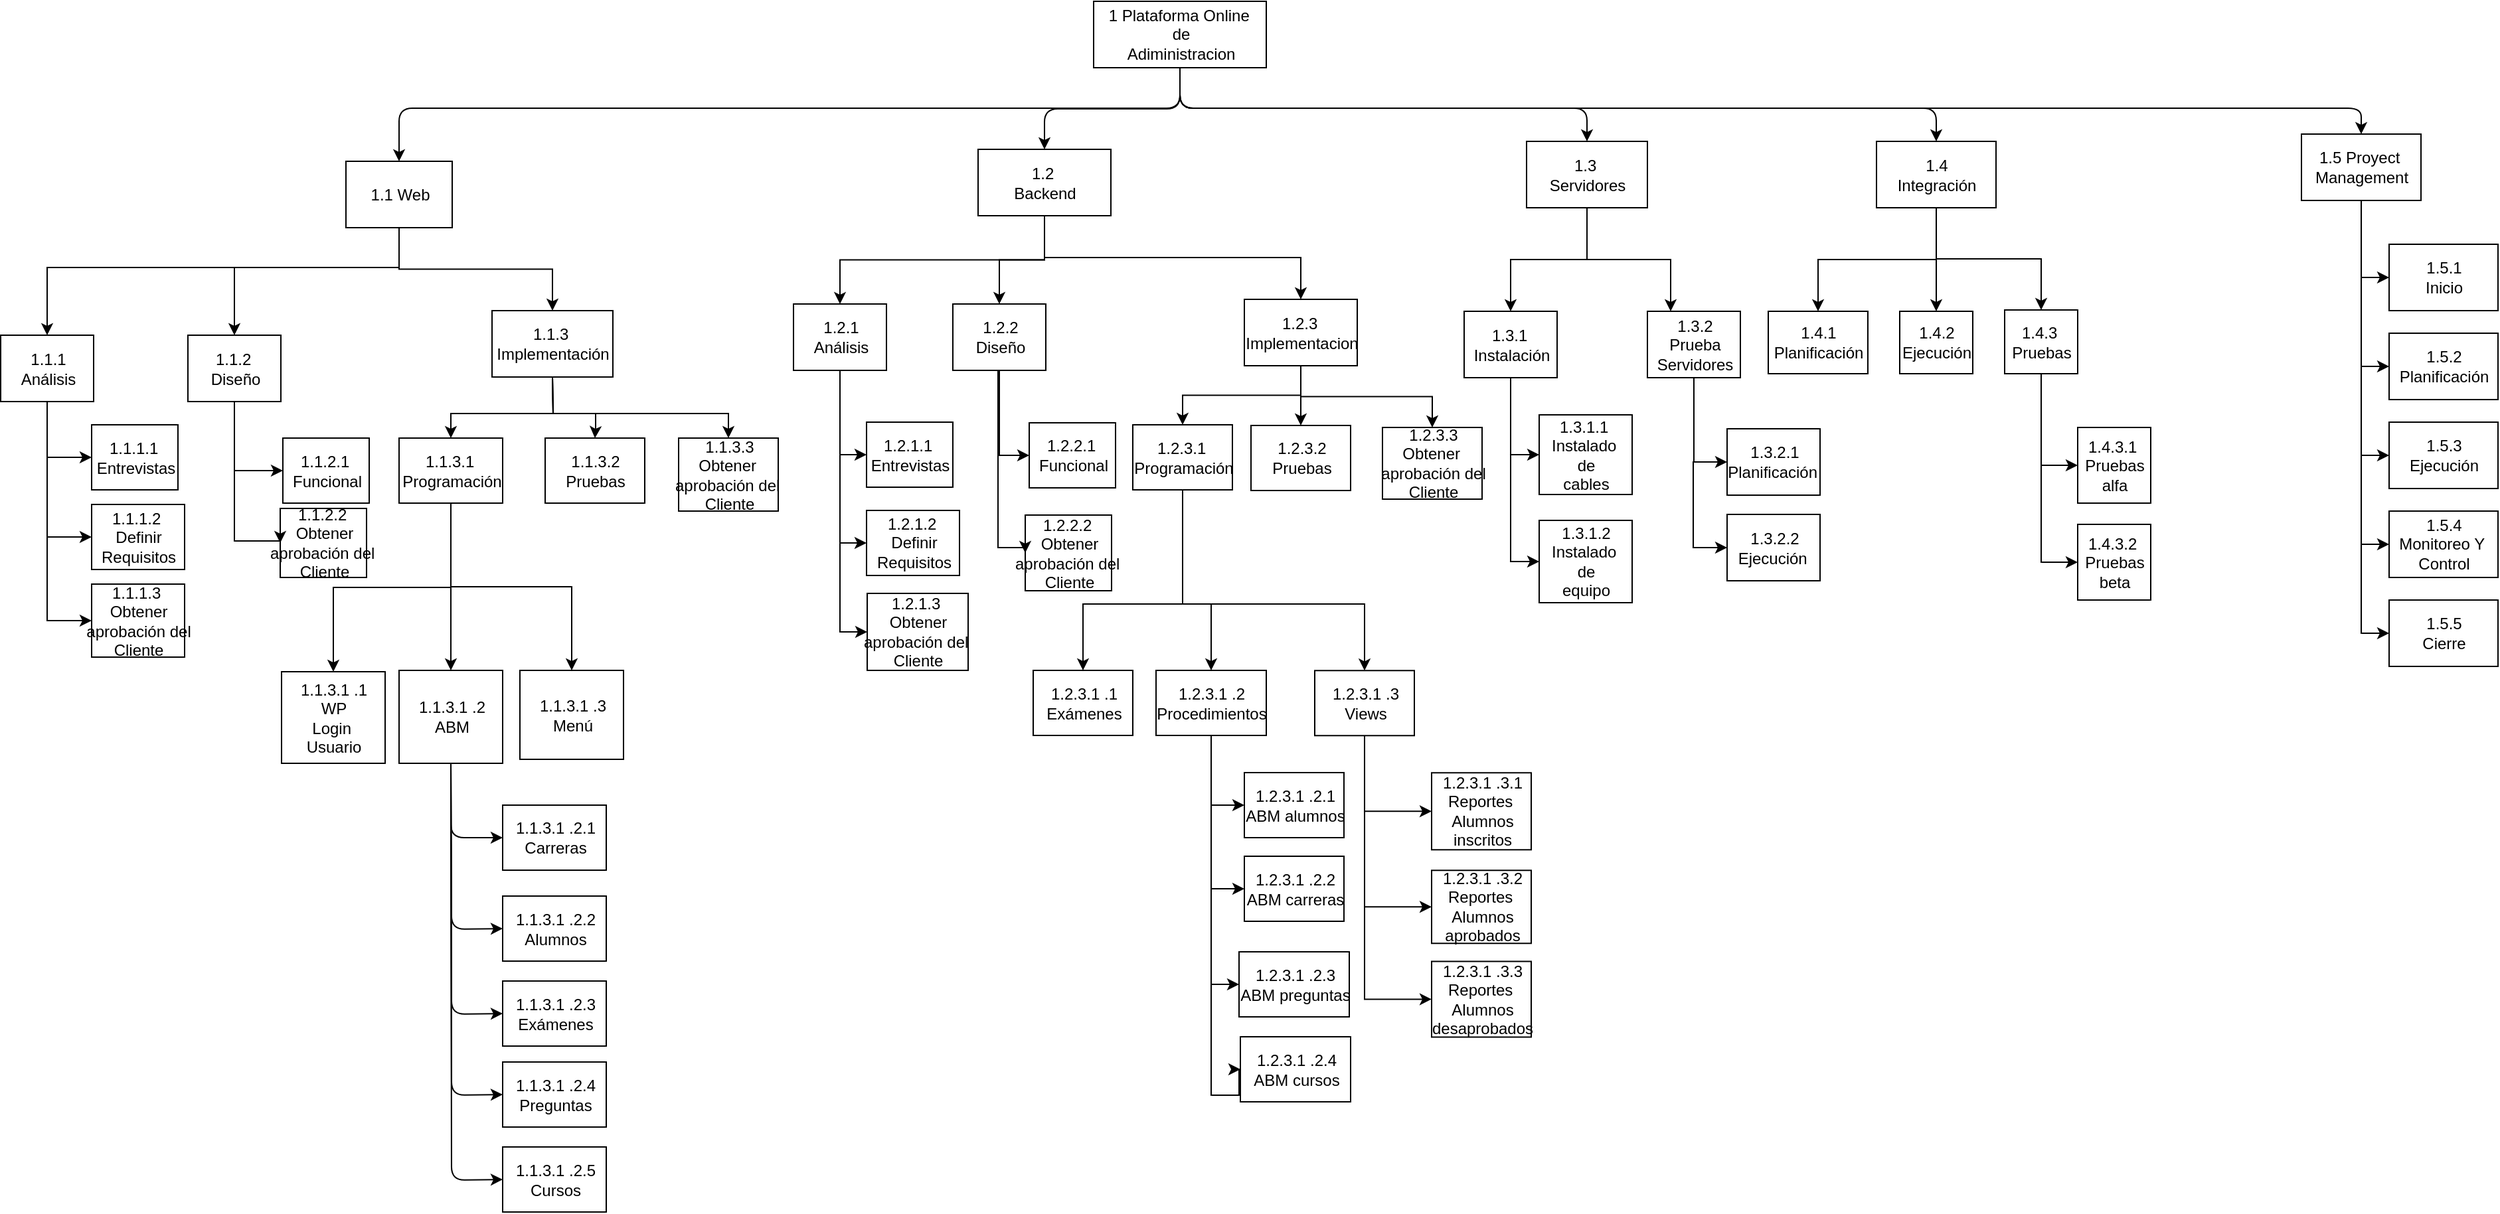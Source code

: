 <mxfile pages="1" version="11.2.8" type="google"><diagram id="6YgXF19_F75mJy_RvaQI" name="Page-1"><mxGraphModel dx="2023" dy="437" grid="1" gridSize="10" guides="1" tooltips="1" connect="1" arrows="1" fold="1" page="1" pageScale="1" pageWidth="1169" pageHeight="827" math="0" shadow="0"><root><mxCell id="0"/><mxCell id="1" parent="0"/><mxCell id="SP8MVuCqmmu2a4LSGuWP-3" value="1 Plataforma Online&amp;nbsp;&lt;br&gt;de&lt;br&gt;Adiministracion" style="html=1;" parent="1" vertex="1"><mxGeometry x="-335.5" y="86" width="130" height="50" as="geometry"/></mxCell><mxCell id="SP8MVuCqmmu2a4LSGuWP-9" value="1.5 Proyect&amp;nbsp;&lt;br&gt;Management" style="html=1;" parent="1" vertex="1"><mxGeometry x="574" y="186" width="90" height="50" as="geometry"/></mxCell><mxCell id="sXu4ZgZ6KUWjMXZkQIgr-3" value="" style="edgeStyle=elbowEdgeStyle;elbow=vertical;endArrow=classic;html=1;exitX=0.5;exitY=1;exitDx=0;exitDy=0;entryX=0.5;entryY=0;entryDx=0;entryDy=0;" parent="1" source="SP8MVuCqmmu2a4LSGuWP-3" target="SP8MVuCqmmu2a4LSGuWP-9" edge="1"><mxGeometry width="50" height="50" relative="1" as="geometry"><mxPoint x="-180.667" y="134.833" as="sourcePoint"/><mxPoint x="-410" y="182" as="targetPoint"/><Array as="points"><mxPoint x="-148.5" y="166.5"/></Array></mxGeometry></mxCell><mxCell id="flXCvfXNRFZEd6QSb95N-38" value="" style="edgeStyle=orthogonalEdgeStyle;rounded=0;orthogonalLoop=1;jettySize=auto;html=1;" parent="1" source="sXu4ZgZ6KUWjMXZkQIgr-5" target="sXu4ZgZ6KUWjMXZkQIgr-18" edge="1"><mxGeometry relative="1" as="geometry"><mxPoint x="-89" y="346" as="targetPoint"/></mxGeometry></mxCell><mxCell id="flXCvfXNRFZEd6QSb95N-40" value="" style="edgeStyle=orthogonalEdgeStyle;rounded=0;orthogonalLoop=1;jettySize=auto;html=1;entryX=0.25;entryY=0;entryDx=0;entryDy=0;exitX=0.5;exitY=1;exitDx=0;exitDy=0;" parent="1" source="sXu4ZgZ6KUWjMXZkQIgr-5" target="SP8MVuCqmmu2a4LSGuWP-23" edge="1"><mxGeometry relative="1" as="geometry"><mxPoint x="-89" y="323" as="targetPoint"/><Array as="points"><mxPoint x="36" y="280.5"/><mxPoint x="99" y="280.5"/></Array></mxGeometry></mxCell><mxCell id="sXu4ZgZ6KUWjMXZkQIgr-5" value="&lt;div&gt;1.3&amp;nbsp;&lt;/div&gt;&lt;div&gt;Servidores&lt;/div&gt;" style="html=1;" parent="1" vertex="1"><mxGeometry x="-9.5" y="191.5" width="91" height="50" as="geometry"/></mxCell><mxCell id="sXu4ZgZ6KUWjMXZkQIgr-7" value="&lt;div&gt;1.1 Web&lt;/div&gt;" style="html=1;" parent="1" vertex="1"><mxGeometry x="-898.5" y="206.5" width="80" height="50" as="geometry"/></mxCell><mxCell id="sXu4ZgZ6KUWjMXZkQIgr-8" value="" style="edgeStyle=elbowEdgeStyle;elbow=vertical;endArrow=classic;html=1;exitX=0.5;exitY=1;exitDx=0;exitDy=0;" parent="1" source="SP8MVuCqmmu2a4LSGuWP-3" target="sXu4ZgZ6KUWjMXZkQIgr-5" edge="1"><mxGeometry width="50" height="50" relative="1" as="geometry"><mxPoint x="-180.667" y="134.833" as="sourcePoint"/><mxPoint x="15" y="212" as="targetPoint"/><Array as="points"><mxPoint x="-158.5" y="166.5"/></Array></mxGeometry></mxCell><mxCell id="sXu4ZgZ6KUWjMXZkQIgr-9" value="" style="edgeStyle=elbowEdgeStyle;elbow=vertical;endArrow=classic;html=1;exitX=0.5;exitY=1;exitDx=0;exitDy=0;entryX=0.5;entryY=0;entryDx=0;entryDy=0;" parent="1" source="SP8MVuCqmmu2a4LSGuWP-3" target="SwVw9V3WDxpvzh5W7R4b-5" edge="1"><mxGeometry width="50" height="50" relative="1" as="geometry"><mxPoint x="-425.5" y="145.5" as="sourcePoint"/><mxPoint x="-625.5" y="205.5" as="targetPoint"/></mxGeometry></mxCell><mxCell id="sXu4ZgZ6KUWjMXZkQIgr-10" value="" style="edgeStyle=elbowEdgeStyle;elbow=vertical;endArrow=classic;html=1;exitX=0.5;exitY=1;exitDx=0;exitDy=0;" parent="1" source="SP8MVuCqmmu2a4LSGuWP-3" target="sXu4ZgZ6KUWjMXZkQIgr-7" edge="1"><mxGeometry width="50" height="50" relative="1" as="geometry"><mxPoint x="-493.5" y="156.5" as="sourcePoint"/><mxPoint x="-203.5" y="236.5" as="targetPoint"/><Array as="points"><mxPoint x="-648.5" y="166.5"/></Array></mxGeometry></mxCell><mxCell id="sXu4ZgZ6KUWjMXZkQIgr-15" value="1.4 &lt;br&gt;Integración" style="html=1;" parent="1" vertex="1"><mxGeometry x="254" y="191.5" width="90" height="50" as="geometry"/></mxCell><mxCell id="sXu4ZgZ6KUWjMXZkQIgr-16" value="" style="edgeStyle=elbowEdgeStyle;elbow=vertical;endArrow=classic;html=1;exitX=0.5;exitY=1;exitDx=0;exitDy=0;entryX=0.5;entryY=0;entryDx=0;entryDy=0;" parent="1" source="SP8MVuCqmmu2a4LSGuWP-3" target="sXu4ZgZ6KUWjMXZkQIgr-15" edge="1"><mxGeometry width="50" height="50" relative="1" as="geometry"><mxPoint x="-180.667" y="134.833" as="sourcePoint"/><mxPoint x="-275" y="212" as="targetPoint"/><Array as="points"><mxPoint x="-38.5" y="166.5"/></Array></mxGeometry></mxCell><mxCell id="cCpjjzx6kLaJrXpp8vq1-1" value="1.4.1 &lt;br&gt;Planificación" style="rounded=0;whiteSpace=wrap;html=1;" parent="1" vertex="1"><mxGeometry x="172.5" y="319.5" width="75" height="47" as="geometry"/></mxCell><mxCell id="cCpjjzx6kLaJrXpp8vq1-2" value="1.4.2 &lt;br&gt;Ejecución" style="rounded=0;whiteSpace=wrap;html=1;" parent="1" vertex="1"><mxGeometry x="271.5" y="319.5" width="55" height="47" as="geometry"/></mxCell><mxCell id="flXCvfXNRFZEd6QSb95N-31" style="edgeStyle=orthogonalEdgeStyle;rounded=0;orthogonalLoop=1;jettySize=auto;html=1;exitX=0.5;exitY=1;exitDx=0;exitDy=0;entryX=0.5;entryY=0;entryDx=0;entryDy=0;" parent="1" source="sXu4ZgZ6KUWjMXZkQIgr-7" target="sXu4ZgZ6KUWjMXZkQIgr-22" edge="1"><mxGeometry relative="1" as="geometry"><mxPoint x="-913.5" y="355" as="targetPoint"/></mxGeometry></mxCell><mxCell id="SP8MVuCqmmu2a4LSGuWP-18" value="1.1.2&amp;nbsp;&lt;br&gt;Diseño" style="html=1;" parent="1" vertex="1"><mxGeometry x="-1017.5" y="337.5" width="70" height="50" as="geometry"/></mxCell><mxCell id="sXu4ZgZ6KUWjMXZkQIgr-18" value="&lt;div&gt;1.3.1&amp;nbsp;&lt;/div&gt;&lt;div&gt;Instalación&lt;/div&gt;" style="html=1;" parent="1" vertex="1"><mxGeometry x="-56.5" y="319.5" width="70" height="50" as="geometry"/></mxCell><mxCell id="bZhRuzpUpyOquU7ghZ5f-20" value="&lt;div&gt;1.3.1.1&amp;nbsp;&lt;/div&gt;&lt;div&gt;Instalado&amp;nbsp;&lt;/div&gt;&lt;div&gt;de&lt;/div&gt;&lt;div&gt;cables&lt;/div&gt;" style="html=1;" parent="1" vertex="1"><mxGeometry y="397.5" width="70" height="60" as="geometry"/></mxCell><mxCell id="bZhRuzpUpyOquU7ghZ5f-25" value="&lt;div&gt;1.3.1.2&lt;/div&gt;&lt;div&gt;Instalado&amp;nbsp;&lt;/div&gt;&lt;div&gt;de&lt;/div&gt;&lt;div&gt;equipo&lt;/div&gt;" style="html=1;" parent="1" vertex="1"><mxGeometry y="477" width="70" height="62" as="geometry"/></mxCell><mxCell id="sXu4ZgZ6KUWjMXZkQIgr-22" value="1.1.3&amp;nbsp;&lt;br&gt;Implementación" style="html=1;" parent="1" vertex="1"><mxGeometry x="-788.5" y="319" width="91" height="50" as="geometry"/></mxCell><mxCell id="flXCvfXNRFZEd6QSb95N-27" value="" style="edgeStyle=orthogonalEdgeStyle;rounded=0;orthogonalLoop=1;jettySize=auto;html=1;exitX=0.5;exitY=1;exitDx=0;exitDy=0;" parent="1" source="SwVw9V3WDxpvzh5W7R4b-5" target="flXCvfXNRFZEd6QSb95N-19" edge="1"><mxGeometry relative="1" as="geometry"/></mxCell><mxCell id="flXCvfXNRFZEd6QSb95N-29" value="" style="edgeStyle=orthogonalEdgeStyle;rounded=0;orthogonalLoop=1;jettySize=auto;html=1;exitX=0.5;exitY=1;exitDx=0;exitDy=0;entryX=0.5;entryY=0;entryDx=0;entryDy=0;" parent="1" source="SwVw9V3WDxpvzh5W7R4b-5" target="flXCvfXNRFZEd6QSb95N-20" edge="1"><mxGeometry relative="1" as="geometry"><mxPoint x="-271.5" y="317.5" as="targetPoint"/><mxPoint x="-371.5" y="267.5" as="sourcePoint"/></mxGeometry></mxCell><mxCell id="bZhRuzpUpyOquU7ghZ5f-3" value="" style="edgeStyle=orthogonalEdgeStyle;rounded=0;orthogonalLoop=1;jettySize=auto;html=1;exitX=0.5;exitY=1;exitDx=0;exitDy=0;" parent="1" source="SwVw9V3WDxpvzh5W7R4b-5" target="bZhRuzpUpyOquU7ghZ5f-1" edge="1"><mxGeometry relative="1" as="geometry"><mxPoint x="-371.5" y="277.5" as="sourcePoint"/><mxPoint x="-481.5" y="317.5" as="targetPoint"/></mxGeometry></mxCell><mxCell id="SwVw9V3WDxpvzh5W7R4b-5" value="&lt;div&gt;1.2&amp;nbsp;&lt;/div&gt;&lt;div&gt;Backend&lt;/div&gt;" style="rounded=0;whiteSpace=wrap;html=1;" parent="1" vertex="1"><mxGeometry x="-422.5" y="197.5" width="100" height="50" as="geometry"/></mxCell><mxCell id="SwVw9V3WDxpvzh5W7R4b-9" style="edgeStyle=orthogonalEdgeStyle;rounded=0;orthogonalLoop=1;jettySize=auto;html=1;entryX=0.695;entryY=0.674;entryDx=0;entryDy=0;entryPerimeter=0;" parent="1" edge="1"><mxGeometry relative="1" as="geometry"/></mxCell><mxCell id="BTzhwye33A2wblWq-Shk-13" value="" style="edgeStyle=orthogonalEdgeStyle;rounded=0;orthogonalLoop=1;jettySize=auto;html=1;exitX=0.5;exitY=1;exitDx=0;exitDy=0;entryX=0;entryY=0.5;entryDx=0;entryDy=0;" parent="1" source="SP8MVuCqmmu2a4LSGuWP-9" target="MqrcdiCwwpU_Truf35p1-1" edge="1"><mxGeometry relative="1" as="geometry"><mxPoint x="625" y="295" as="targetPoint"/></mxGeometry></mxCell><mxCell id="MqrcdiCwwpU_Truf35p1-1" value="&lt;div&gt;&lt;span style=&quot;font-weight: normal&quot;&gt;1.5.1&lt;/span&gt;&lt;/div&gt;&lt;div&gt;Inicio&lt;/div&gt;" style="html=1;fontStyle=0;verticalAlign=middle;" parent="1" vertex="1"><mxGeometry x="640" y="269" width="82" height="50" as="geometry"/></mxCell><mxCell id="MqrcdiCwwpU_Truf35p1-3" value="&lt;div&gt;&lt;span style=&quot;font-weight: normal&quot;&gt;1.5.2&lt;/span&gt;&lt;/div&gt;&lt;div&gt;Planificación&lt;/div&gt;" style="html=1;fontStyle=0;verticalAlign=middle;" parent="1" vertex="1"><mxGeometry x="640" y="336" width="82" height="50" as="geometry"/></mxCell><mxCell id="MqrcdiCwwpU_Truf35p1-5" value="&lt;div&gt;&lt;span style=&quot;font-weight: normal&quot;&gt;1.5.3&lt;/span&gt;&lt;/div&gt;&lt;div&gt;Ejecución&lt;/div&gt;" style="html=1;fontStyle=0;verticalAlign=middle;" parent="1" vertex="1"><mxGeometry x="640" y="403" width="82" height="50" as="geometry"/></mxCell><mxCell id="MqrcdiCwwpU_Truf35p1-7" value="&lt;div&gt;&lt;span style=&quot;font-weight: normal&quot;&gt;1.5.4&lt;/span&gt;&lt;/div&gt;&lt;div&gt;Monitoreo Y&amp;nbsp;&lt;/div&gt;&lt;div&gt;Control&lt;/div&gt;" style="html=1;fontStyle=0;verticalAlign=middle;" parent="1" vertex="1"><mxGeometry x="640" y="470" width="82" height="50" as="geometry"/></mxCell><mxCell id="MqrcdiCwwpU_Truf35p1-9" value="&lt;div&gt;&lt;span style=&quot;font-weight: normal&quot;&gt;1.5.5&lt;/span&gt;&lt;/div&gt;&lt;div&gt;Cierre&lt;/div&gt;" style="html=1;fontStyle=0;verticalAlign=middle;" parent="1" vertex="1"><mxGeometry x="640" y="537" width="82" height="50" as="geometry"/></mxCell><mxCell id="bZhRuzpUpyOquU7ghZ5f-29" value="" style="edgeStyle=orthogonalEdgeStyle;rounded=0;orthogonalLoop=1;jettySize=auto;html=1;entryX=0;entryY=0.5;entryDx=0;entryDy=0;exitX=0.5;exitY=1;exitDx=0;exitDy=0;" parent="1" source="SP8MVuCqmmu2a4LSGuWP-23" target="bZhRuzpUpyOquU7ghZ5f-28" edge="1"><mxGeometry relative="1" as="geometry"><mxPoint x="131.5" y="419" as="targetPoint"/><mxPoint x="147.31" y="370.5" as="sourcePoint"/></mxGeometry></mxCell><mxCell id="SP8MVuCqmmu2a4LSGuWP-23" value="1.3.2 &lt;br&gt;Prueba&lt;br&gt;Servidores" style="html=1;" parent="1" vertex="1"><mxGeometry x="81.5" y="319.5" width="70" height="50" as="geometry"/></mxCell><mxCell id="bZhRuzpUpyOquU7ghZ5f-32" value="" style="edgeStyle=orthogonalEdgeStyle;rounded=0;orthogonalLoop=1;jettySize=auto;html=1;entryX=0;entryY=0.5;entryDx=0;entryDy=0;" parent="1" target="bZhRuzpUpyOquU7ghZ5f-31" edge="1"><mxGeometry relative="1" as="geometry"><mxPoint x="121.5" y="433" as="sourcePoint"/><Array as="points"><mxPoint x="116" y="433.5"/><mxPoint x="116" y="497.5"/></Array></mxGeometry></mxCell><mxCell id="bZhRuzpUpyOquU7ghZ5f-28" value="1.3.2.1&lt;br&gt;Planificación&amp;nbsp;&lt;br&gt;" style="html=1;" parent="1" vertex="1"><mxGeometry x="141.5" y="408" width="70" height="50" as="geometry"/></mxCell><mxCell id="bZhRuzpUpyOquU7ghZ5f-31" value="1.3.2.2&lt;br&gt;Ejecución&amp;nbsp;" style="html=1;" parent="1" vertex="1"><mxGeometry x="141.5" y="472.5" width="70" height="50" as="geometry"/></mxCell><mxCell id="flXCvfXNRFZEd6QSb95N-15" value="1.4.3&amp;nbsp;&lt;br&gt;Pruebas" style="rounded=0;whiteSpace=wrap;html=1;" parent="1" vertex="1"><mxGeometry x="350.5" y="318.5" width="55" height="48" as="geometry"/></mxCell><mxCell id="bZhRuzpUpyOquU7ghZ5f-35" value="1.4.3.1&amp;nbsp;&lt;br&gt;Pruebas&lt;br&gt;alfa" style="rounded=0;whiteSpace=wrap;html=1;" parent="1" vertex="1"><mxGeometry x="405.5" y="407" width="55" height="57" as="geometry"/></mxCell><mxCell id="bZhRuzpUpyOquU7ghZ5f-37" value="1.4.3.2&amp;nbsp;&lt;br&gt;Pruebas&lt;br&gt;beta" style="rounded=0;whiteSpace=wrap;html=1;" parent="1" vertex="1"><mxGeometry x="405.5" y="480" width="55" height="57" as="geometry"/></mxCell><mxCell id="flXCvfXNRFZEd6QSb95N-19" value="1.2.2&lt;br&gt;Diseño" style="html=1;" parent="1" vertex="1"><mxGeometry x="-441.5" y="314" width="70" height="50" as="geometry"/></mxCell><mxCell id="flXCvfXNRFZEd6QSb95N-20" value="1.2.3&amp;nbsp;&lt;br&gt;Implementacion" style="html=1;" parent="1" vertex="1"><mxGeometry x="-222" y="310.5" width="85" height="50" as="geometry"/></mxCell><mxCell id="vKxcMifRG-YdWamMrTEQ-2" value="" style="edgeStyle=orthogonalEdgeStyle;rounded=0;orthogonalLoop=1;jettySize=auto;html=1;entryX=0.5;entryY=0;entryDx=0;entryDy=0;exitX=0.5;exitY=1;exitDx=0;exitDy=0;" parent="1" source="sXu4ZgZ6KUWjMXZkQIgr-15" target="cCpjjzx6kLaJrXpp8vq1-1" edge="1"><mxGeometry relative="1" as="geometry"><mxPoint x="122.643" y="275.143" as="targetPoint"/><mxPoint x="78.643" y="205" as="sourcePoint"/></mxGeometry></mxCell><mxCell id="vKxcMifRG-YdWamMrTEQ-3" value="" style="edgeStyle=orthogonalEdgeStyle;rounded=0;orthogonalLoop=1;jettySize=auto;html=1;entryX=0.5;entryY=0;entryDx=0;entryDy=0;exitX=0.5;exitY=1;exitDx=0;exitDy=0;" parent="1" source="sXu4ZgZ6KUWjMXZkQIgr-15" target="cCpjjzx6kLaJrXpp8vq1-2" edge="1"><mxGeometry relative="1" as="geometry"><mxPoint x="126.071" y="322" as="targetPoint"/><mxPoint x="210.5" y="255.5" as="sourcePoint"/><Array as="points"/></mxGeometry></mxCell><mxCell id="vKxcMifRG-YdWamMrTEQ-4" value="" style="edgeStyle=orthogonalEdgeStyle;rounded=0;orthogonalLoop=1;jettySize=auto;html=1;entryX=0.5;entryY=0;entryDx=0;entryDy=0;exitX=0.5;exitY=1;exitDx=0;exitDy=0;" parent="1" source="sXu4ZgZ6KUWjMXZkQIgr-15" target="flXCvfXNRFZEd6QSb95N-15" edge="1"><mxGeometry relative="1" as="geometry"><mxPoint x="206.071" y="322" as="targetPoint"/><mxPoint x="230.5" y="255.5" as="sourcePoint"/></mxGeometry></mxCell><mxCell id="vKxcMifRG-YdWamMrTEQ-17" value="1.1.1 &lt;br&gt;Análisis" style="html=1;" parent="1" vertex="1"><mxGeometry x="-1158.5" y="337.5" width="70" height="50" as="geometry"/></mxCell><mxCell id="vKxcMifRG-YdWamMrTEQ-19" style="edgeStyle=orthogonalEdgeStyle;rounded=0;orthogonalLoop=1;jettySize=auto;html=1;entryX=0.5;entryY=0;entryDx=0;entryDy=0;exitX=0.5;exitY=1;exitDx=0;exitDy=0;" parent="1" source="sXu4ZgZ6KUWjMXZkQIgr-7" target="vKxcMifRG-YdWamMrTEQ-17" edge="1"><mxGeometry relative="1" as="geometry"><mxPoint x="-796.167" y="312.833" as="targetPoint"/><mxPoint x="-958.5" y="143.5" as="sourcePoint"/><Array as="points"><mxPoint x="-858.5" y="286.5"/><mxPoint x="-1123.5" y="286.5"/></Array></mxGeometry></mxCell><mxCell id="vKxcMifRG-YdWamMrTEQ-20" value="1.1.1.1&amp;nbsp;&lt;br&gt;Entrevistas" style="html=1;" parent="1" vertex="1"><mxGeometry x="-1090" y="405" width="65" height="49" as="geometry"/></mxCell><mxCell id="vKxcMifRG-YdWamMrTEQ-23" style="edgeStyle=orthogonalEdgeStyle;rounded=0;orthogonalLoop=1;jettySize=auto;html=1;exitX=0.5;exitY=1;exitDx=0;exitDy=0;entryX=0;entryY=0.5;entryDx=0;entryDy=0;" parent="1" source="vKxcMifRG-YdWamMrTEQ-17" target="vKxcMifRG-YdWamMrTEQ-20" edge="1"><mxGeometry relative="1" as="geometry"><mxPoint x="-1040" y="446.5" as="targetPoint"/><mxPoint x="-930.167" y="263.333" as="sourcePoint"/></mxGeometry></mxCell><mxCell id="vKxcMifRG-YdWamMrTEQ-24" value="1.1.1.2&amp;nbsp;&lt;br&gt;Definir &lt;br&gt;Requisitos" style="html=1;" parent="1" vertex="1"><mxGeometry x="-1090" y="465" width="70" height="49" as="geometry"/></mxCell><mxCell id="vKxcMifRG-YdWamMrTEQ-26" style="edgeStyle=orthogonalEdgeStyle;rounded=0;orthogonalLoop=1;jettySize=auto;html=1;entryX=0;entryY=0.5;entryDx=0;entryDy=0;exitX=0.5;exitY=1;exitDx=0;exitDy=0;" parent="1" source="vKxcMifRG-YdWamMrTEQ-17" target="vKxcMifRG-YdWamMrTEQ-24" edge="1"><mxGeometry relative="1" as="geometry"><mxPoint x="-990.167" y="436.667" as="targetPoint"/><mxPoint x="-1050" y="481.5" as="sourcePoint"/></mxGeometry></mxCell><mxCell id="vKxcMifRG-YdWamMrTEQ-27" value="1.1.1.3&amp;nbsp;&lt;br&gt;Obtener &lt;br&gt;aprobación del&lt;br&gt;Cliente" style="html=1;" parent="1" vertex="1"><mxGeometry x="-1090" y="525" width="70" height="55" as="geometry"/></mxCell><mxCell id="vKxcMifRG-YdWamMrTEQ-28" style="edgeStyle=orthogonalEdgeStyle;rounded=0;orthogonalLoop=1;jettySize=auto;html=1;entryX=0;entryY=0.5;entryDx=0;entryDy=0;exitX=0.5;exitY=1;exitDx=0;exitDy=0;endArrow=classic;endFill=1;" parent="1" source="vKxcMifRG-YdWamMrTEQ-17" target="vKxcMifRG-YdWamMrTEQ-27" edge="1"><mxGeometry relative="1" as="geometry"><mxPoint x="-1041.167" y="566.833" as="targetPoint"/><mxPoint x="-1068.667" y="440.167" as="sourcePoint"/></mxGeometry></mxCell><mxCell id="vKxcMifRG-YdWamMrTEQ-29" value="1.1.2.1&amp;nbsp;&lt;br&gt;Funcional" style="html=1;" parent="1" vertex="1"><mxGeometry x="-946" y="415" width="65" height="49" as="geometry"/></mxCell><mxCell id="vKxcMifRG-YdWamMrTEQ-30" value="1.1.2.2&amp;nbsp;&lt;br&gt;Obtener&lt;br&gt;aprobación del&amp;nbsp;&lt;br&gt;Cliente" style="html=1;" parent="1" vertex="1"><mxGeometry x="-948" y="468" width="65" height="52" as="geometry"/></mxCell><mxCell id="vKxcMifRG-YdWamMrTEQ-31" style="edgeStyle=orthogonalEdgeStyle;rounded=0;orthogonalLoop=1;jettySize=auto;html=1;entryX=0;entryY=0.5;entryDx=0;entryDy=0;exitX=0.5;exitY=1;exitDx=0;exitDy=0;" parent="1" source="SP8MVuCqmmu2a4LSGuWP-18" target="vKxcMifRG-YdWamMrTEQ-29" edge="1"><mxGeometry relative="1" as="geometry"><mxPoint x="-967.294" y="456.971" as="targetPoint"/><mxPoint x="-1015.167" y="391.667" as="sourcePoint"/></mxGeometry></mxCell><mxCell id="vKxcMifRG-YdWamMrTEQ-32" style="edgeStyle=orthogonalEdgeStyle;rounded=0;orthogonalLoop=1;jettySize=auto;html=1;entryX=0;entryY=0.5;entryDx=0;entryDy=0;exitX=0.5;exitY=1;exitDx=0;exitDy=0;" parent="1" source="SP8MVuCqmmu2a4LSGuWP-18" target="vKxcMifRG-YdWamMrTEQ-30" edge="1"><mxGeometry relative="1" as="geometry"><mxPoint x="-867.667" y="455" as="targetPoint"/><mxPoint x="-897.667" y="394.167" as="sourcePoint"/><Array as="points"><mxPoint x="-982.5" y="492.5"/></Array></mxGeometry></mxCell><mxCell id="bZhRuzpUpyOquU7ghZ5f-42" value="" style="edgeStyle=orthogonalEdgeStyle;rounded=0;orthogonalLoop=1;jettySize=auto;html=1;exitX=0.5;exitY=1;exitDx=0;exitDy=0;" parent="1" source="vKxcMifRG-YdWamMrTEQ-33" target="bZhRuzpUpyOquU7ghZ5f-41" edge="1"><mxGeometry relative="1" as="geometry"/></mxCell><mxCell id="vKxcMifRG-YdWamMrTEQ-33" value="1.1.3.1&amp;nbsp;&lt;br&gt;Programación" style="html=1;" parent="1" vertex="1"><mxGeometry x="-858.5" y="415" width="78" height="49" as="geometry"/></mxCell><mxCell id="bZhRuzpUpyOquU7ghZ5f-41" value="1.1.3.1 .1&lt;br&gt;WP&lt;br&gt;Login&amp;nbsp;&lt;br&gt;Usuario" style="html=1;" parent="1" vertex="1"><mxGeometry x="-947" y="591" width="78" height="69" as="geometry"/></mxCell><mxCell id="bZhRuzpUpyOquU7ghZ5f-43" value="1.1.3.1 .2&lt;br&gt;ABM" style="html=1;" parent="1" vertex="1"><mxGeometry x="-858.5" y="590" width="78" height="70" as="geometry"/></mxCell><mxCell id="E5-kZw4vjyA0xhKztWg_-1" value="1.1.3.1 .3&lt;br&gt;Menú" style="html=1;" parent="1" vertex="1"><mxGeometry x="-767.5" y="590" width="78" height="67" as="geometry"/></mxCell><mxCell id="MqrcdiCwwpU_Truf35p1-11" value="1.1.3.1 .2.1&lt;br&gt;Carreras" style="html=1;" parent="1" vertex="1"><mxGeometry x="-780.5" y="691.5" width="78" height="49" as="geometry"/></mxCell><mxCell id="MqrcdiCwwpU_Truf35p1-13" value="1.1.3.1 .2.2&lt;br&gt;Alumnos" style="html=1;" parent="1" vertex="1"><mxGeometry x="-780.5" y="760" width="78" height="49" as="geometry"/></mxCell><mxCell id="MqrcdiCwwpU_Truf35p1-15" value="1.1.3.1 .2.3&lt;br&gt;Exámenes" style="html=1;" parent="1" vertex="1"><mxGeometry x="-780.5" y="824" width="78" height="49" as="geometry"/></mxCell><mxCell id="MqrcdiCwwpU_Truf35p1-17" value="1.1.3.1 .2.4&lt;br&gt;Preguntas" style="html=1;" parent="1" vertex="1"><mxGeometry x="-780.5" y="885" width="78" height="49" as="geometry"/></mxCell><mxCell id="MqrcdiCwwpU_Truf35p1-19" value="1.1.3.1 .2.5&lt;br&gt;Cursos" style="html=1;" parent="1" vertex="1"><mxGeometry x="-780.5" y="949" width="78" height="49" as="geometry"/></mxCell><mxCell id="vKxcMifRG-YdWamMrTEQ-34" value="1.1.3.2&lt;br&gt;Pruebas" style="html=1;" parent="1" vertex="1"><mxGeometry x="-748.5" y="415" width="75" height="49" as="geometry"/></mxCell><mxCell id="vKxcMifRG-YdWamMrTEQ-35" value="1.1.3.3&lt;br&gt;Obtener&amp;nbsp;&lt;br&gt;aprobación del&amp;nbsp;&lt;br&gt;Cliente" style="html=1;" parent="1" vertex="1"><mxGeometry x="-648" y="415" width="75" height="55" as="geometry"/></mxCell><mxCell id="JK5Z_n_wcEtVNcqnmVXN-1" value="1.2.2.1&amp;nbsp;&lt;br&gt;Funcional" style="html=1;" parent="1" vertex="1"><mxGeometry x="-384" y="403.5" width="65" height="49" as="geometry"/></mxCell><mxCell id="JK5Z_n_wcEtVNcqnmVXN-2" value="1.2.2.2&amp;nbsp;&lt;br&gt;Obtener&lt;br&gt;aprobación del&amp;nbsp;&lt;br&gt;Cliente" style="html=1;" parent="1" vertex="1"><mxGeometry x="-387" y="473" width="65" height="57" as="geometry"/></mxCell><mxCell id="bZhRuzpUpyOquU7ghZ5f-48" value="" style="edgeStyle=orthogonalEdgeStyle;rounded=0;orthogonalLoop=1;jettySize=auto;html=1;entryX=0.5;entryY=0;entryDx=0;entryDy=0;" parent="1" source="JK5Z_n_wcEtVNcqnmVXN-3" target="bZhRuzpUpyOquU7ghZ5f-47" edge="1"><mxGeometry relative="1" as="geometry"><Array as="points"><mxPoint x="-269" y="540"/><mxPoint x="-344" y="540"/></Array></mxGeometry></mxCell><mxCell id="JK5Z_n_wcEtVNcqnmVXN-3" value="1.2.3.1&amp;nbsp;&lt;br&gt;Programación" style="html=1;" parent="1" vertex="1"><mxGeometry x="-306" y="405" width="75" height="49" as="geometry"/></mxCell><mxCell id="bZhRuzpUpyOquU7ghZ5f-47" value="1.2.3.1 .1&lt;br&gt;Exámenes" style="html=1;" parent="1" vertex="1"><mxGeometry x="-381" y="590" width="75" height="49" as="geometry"/></mxCell><mxCell id="bZhRuzpUpyOquU7ghZ5f-49" value="1.2.3.1 .2&lt;br&gt;Procedimientos" style="html=1;" parent="1" vertex="1"><mxGeometry x="-288.5" y="590" width="83" height="49" as="geometry"/></mxCell><mxCell id="MqrcdiCwwpU_Truf35p1-30" value="1.2.3.1 .2.1&lt;br&gt;ABM alumnos" style="html=1;" parent="1" vertex="1"><mxGeometry x="-222" y="667" width="75" height="49" as="geometry"/></mxCell><mxCell id="MqrcdiCwwpU_Truf35p1-32" value="1.2.3.1 .2.2&lt;br&gt;ABM carreras" style="html=1;" parent="1" vertex="1"><mxGeometry x="-222" y="730" width="75" height="49" as="geometry"/></mxCell><mxCell id="2F6VdMzV_ff7KwJst7Bz-3" value="" style="edgeStyle=orthogonalEdgeStyle;rounded=0;orthogonalLoop=1;jettySize=auto;html=1;entryX=0;entryY=0.5;entryDx=0;entryDy=0;" edge="1" parent="1" source="bZhRuzpUpyOquU7ghZ5f-49" target="2F6VdMzV_ff7KwJst7Bz-2"><mxGeometry relative="1" as="geometry"><mxPoint x="-250" y="827" as="sourcePoint"/><Array as="points"><mxPoint x="-247" y="910"/><mxPoint x="-226" y="910"/></Array></mxGeometry></mxCell><mxCell id="MqrcdiCwwpU_Truf35p1-34" value="1.2.3.1 .2.3&lt;br&gt;ABM preguntas" style="html=1;" parent="1" vertex="1"><mxGeometry x="-226" y="802" width="83" height="49" as="geometry"/></mxCell><mxCell id="2F6VdMzV_ff7KwJst7Bz-2" value="1.2.3.1 .2.4&lt;br&gt;ABM cursos" style="html=1;" vertex="1" parent="1"><mxGeometry x="-225" y="866" width="83" height="49" as="geometry"/></mxCell><mxCell id="MqrcdiCwwpU_Truf35p1-22" value="" style="edgeStyle=orthogonalEdgeStyle;rounded=0;orthogonalLoop=1;jettySize=auto;html=1;exitX=0.5;exitY=1;exitDx=0;exitDy=0;entryX=0;entryY=0.5;entryDx=0;entryDy=0;" parent="1" source="bZhRuzpUpyOquU7ghZ5f-51" target="MqrcdiCwwpU_Truf35p1-21" edge="1"><mxGeometry relative="1" as="geometry"/></mxCell><mxCell id="bZhRuzpUpyOquU7ghZ5f-51" value="1.2.3.1 .3&lt;br&gt;Views" style="html=1;" parent="1" vertex="1"><mxGeometry x="-169" y="590.135" width="75" height="49" as="geometry"/></mxCell><mxCell id="MqrcdiCwwpU_Truf35p1-21" value="1.2.3.1 .3.1&lt;br&gt;Reportes&amp;nbsp;&lt;br&gt;Alumnos &lt;br&gt;inscritos" style="html=1;" parent="1" vertex="1"><mxGeometry x="-81" y="667.135" width="75" height="58" as="geometry"/></mxCell><mxCell id="MqrcdiCwwpU_Truf35p1-24" value="1.2.3.1 .3.2&lt;br&gt;Reportes&amp;nbsp;&lt;br&gt;Alumnos &lt;br&gt;aprobados" style="html=1;" parent="1" vertex="1"><mxGeometry x="-81" y="740.635" width="75" height="55" as="geometry"/></mxCell><mxCell id="MqrcdiCwwpU_Truf35p1-26" value="1.2.3.1 .3.3&lt;br&gt;Reportes&amp;nbsp;&lt;br&gt;Alumnos &lt;br&gt;desaprobados" style="html=1;" parent="1" vertex="1"><mxGeometry x="-81" y="809.233" width="75" height="57" as="geometry"/></mxCell><mxCell id="JK5Z_n_wcEtVNcqnmVXN-4" value="1.2.3.2&lt;br&gt;Pruebas" style="html=1;" parent="1" vertex="1"><mxGeometry x="-217" y="405.5" width="75" height="49" as="geometry"/></mxCell><mxCell id="JK5Z_n_wcEtVNcqnmVXN-5" value="1.2.3.3&lt;br&gt;Obtener&amp;nbsp;&lt;br&gt;aprobación del&lt;br&gt;Cliente" style="html=1;" parent="1" vertex="1"><mxGeometry x="-118" y="407" width="75" height="54" as="geometry"/></mxCell><mxCell id="JK5Z_n_wcEtVNcqnmVXN-9" style="edgeStyle=orthogonalEdgeStyle;rounded=0;orthogonalLoop=1;jettySize=auto;html=1;entryX=0.5;entryY=0;entryDx=0;entryDy=0;exitX=0.5;exitY=1;exitDx=0;exitDy=0;" parent="1" source="flXCvfXNRFZEd6QSb95N-20" target="JK5Z_n_wcEtVNcqnmVXN-3" edge="1"><mxGeometry relative="1" as="geometry"><mxPoint x="-473.5" y="502.5" as="targetPoint"/><mxPoint x="-498.5" y="376.5" as="sourcePoint"/></mxGeometry></mxCell><mxCell id="JK5Z_n_wcEtVNcqnmVXN-10" style="edgeStyle=orthogonalEdgeStyle;rounded=0;orthogonalLoop=1;jettySize=auto;html=1;entryX=0.5;entryY=0;entryDx=0;entryDy=0;exitX=0.5;exitY=1;exitDx=0;exitDy=0;" parent="1" source="flXCvfXNRFZEd6QSb95N-20" target="JK5Z_n_wcEtVNcqnmVXN-4" edge="1"><mxGeometry relative="1" as="geometry"><mxPoint x="-364.5" y="437.5" as="targetPoint"/><mxPoint x="-398.5" y="375.5" as="sourcePoint"/><Array as="points"><mxPoint x="-179.5" y="396.5"/><mxPoint x="-179.5" y="396.5"/></Array></mxGeometry></mxCell><mxCell id="JK5Z_n_wcEtVNcqnmVXN-11" style="edgeStyle=orthogonalEdgeStyle;rounded=0;orthogonalLoop=1;jettySize=auto;html=1;entryX=0.5;entryY=0;entryDx=0;entryDy=0;exitX=0.5;exitY=1;exitDx=0;exitDy=0;" parent="1" source="flXCvfXNRFZEd6QSb95N-20" target="JK5Z_n_wcEtVNcqnmVXN-5" edge="1"><mxGeometry relative="1" as="geometry"><mxPoint x="-142.571" y="429.5" as="targetPoint"/><mxPoint x="-398.5" y="375.5" as="sourcePoint"/></mxGeometry></mxCell><mxCell id="bZhRuzpUpyOquU7ghZ5f-13" value="" style="edgeStyle=orthogonalEdgeStyle;rounded=0;orthogonalLoop=1;jettySize=auto;html=1;entryX=0;entryY=0.5;entryDx=0;entryDy=0;" parent="1" source="bZhRuzpUpyOquU7ghZ5f-1" target="bZhRuzpUpyOquU7ghZ5f-10" edge="1"><mxGeometry relative="1" as="geometry"><Array as="points"><mxPoint x="-526.5" y="427.5"/></Array></mxGeometry></mxCell><mxCell id="bZhRuzpUpyOquU7ghZ5f-1" value="1.2.1 &lt;br&gt;Análisis" style="html=1;" parent="1" vertex="1"><mxGeometry x="-561.5" y="314" width="70" height="50" as="geometry"/></mxCell><mxCell id="bZhRuzpUpyOquU7ghZ5f-10" value="1.2.1.1&amp;nbsp;&lt;br&gt;Entrevistas" style="html=1;" parent="1" vertex="1"><mxGeometry x="-506.5" y="403" width="65" height="49" as="geometry"/></mxCell><mxCell id="bZhRuzpUpyOquU7ghZ5f-11" value="1.2.1.2&amp;nbsp;&lt;br&gt;Definir &lt;br&gt;Requisitos" style="html=1;" parent="1" vertex="1"><mxGeometry x="-506.5" y="469.5" width="70" height="49" as="geometry"/></mxCell><mxCell id="bZhRuzpUpyOquU7ghZ5f-19" value="1.2.1.3&amp;nbsp;&lt;br&gt;Obtener &lt;br&gt;aprobación del&amp;nbsp;&lt;br&gt;Cliente" style="html=1;" parent="1" vertex="1"><mxGeometry x="-506" y="532" width="76" height="58" as="geometry"/></mxCell><mxCell id="j-3PeSKxbTytwkPz6kkg-2" style="edgeStyle=orthogonalEdgeStyle;rounded=0;orthogonalLoop=1;jettySize=auto;html=1;entryX=0;entryY=0.5;entryDx=0;entryDy=0;exitX=0.5;exitY=1;exitDx=0;exitDy=0;" parent="1" source="bZhRuzpUpyOquU7ghZ5f-1" target="bZhRuzpUpyOquU7ghZ5f-11" edge="1"><mxGeometry relative="1" as="geometry"><mxPoint x="-641.397" y="438.086" as="targetPoint"/><mxPoint x="-666.224" y="378.776" as="sourcePoint"/></mxGeometry></mxCell><mxCell id="j-3PeSKxbTytwkPz6kkg-3" style="edgeStyle=orthogonalEdgeStyle;rounded=0;orthogonalLoop=1;jettySize=auto;html=1;entryX=0;entryY=0.5;entryDx=0;entryDy=0;exitX=0.5;exitY=1;exitDx=0;exitDy=0;" parent="1" source="bZhRuzpUpyOquU7ghZ5f-1" target="bZhRuzpUpyOquU7ghZ5f-19" edge="1"><mxGeometry relative="1" as="geometry"><mxPoint x="-491.741" y="505.672" as="targetPoint"/><mxPoint x="-516.569" y="373.948" as="sourcePoint"/></mxGeometry></mxCell><mxCell id="j-3PeSKxbTytwkPz6kkg-9" style="edgeStyle=orthogonalEdgeStyle;rounded=0;orthogonalLoop=1;jettySize=auto;html=1;entryX=0;entryY=0.5;entryDx=0;entryDy=0;exitX=0.5;exitY=1;exitDx=0;exitDy=0;" parent="1" source="flXCvfXNRFZEd6QSb95N-19" target="JK5Z_n_wcEtVNcqnmVXN-2" edge="1"><mxGeometry relative="1" as="geometry"><mxPoint x="-496.569" y="566.362" as="targetPoint"/><mxPoint x="-516.569" y="373.948" as="sourcePoint"/><Array as="points"><mxPoint x="-407.5" y="364.5"/><mxPoint x="-407.5" y="497.5"/></Array></mxGeometry></mxCell><mxCell id="j-3PeSKxbTytwkPz6kkg-10" style="edgeStyle=orthogonalEdgeStyle;rounded=0;orthogonalLoop=1;jettySize=auto;html=1;entryX=0;entryY=0.5;entryDx=0;entryDy=0;exitX=0.5;exitY=1;exitDx=0;exitDy=0;" parent="1" source="flXCvfXNRFZEd6QSb95N-19" target="JK5Z_n_wcEtVNcqnmVXN-1" edge="1"><mxGeometry relative="1" as="geometry"><mxPoint x="-344.845" y="505.672" as="targetPoint"/><mxPoint x="-364.845" y="381.534" as="sourcePoint"/></mxGeometry></mxCell><mxCell id="j-3PeSKxbTytwkPz6kkg-11" style="edgeStyle=orthogonalEdgeStyle;rounded=0;orthogonalLoop=1;jettySize=auto;html=1;entryX=0;entryY=0.5;entryDx=0;entryDy=0;exitX=0.5;exitY=1;exitDx=0;exitDy=0;" parent="1" source="sXu4ZgZ6KUWjMXZkQIgr-18" target="bZhRuzpUpyOquU7ghZ5f-20" edge="1"><mxGeometry relative="1" as="geometry"><mxPoint x="-161.966" y="444.293" as="targetPoint"/><mxPoint x="-187.483" y="374.638" as="sourcePoint"/></mxGeometry></mxCell><mxCell id="j-3PeSKxbTytwkPz6kkg-12" style="edgeStyle=orthogonalEdgeStyle;rounded=0;orthogonalLoop=1;jettySize=auto;html=1;entryX=0;entryY=0.5;entryDx=0;entryDy=0;exitX=0.5;exitY=1;exitDx=0;exitDy=0;" parent="1" source="sXu4ZgZ6KUWjMXZkQIgr-18" target="bZhRuzpUpyOquU7ghZ5f-25" edge="1"><mxGeometry relative="1" as="geometry"><mxPoint x="9.759" y="436.017" as="targetPoint"/><mxPoint x="-11.621" y="377.397" as="sourcePoint"/></mxGeometry></mxCell><mxCell id="U5RlpgjRbRpKoIPxgd2i-9" value="" style="endArrow=classic;html=1;entryX=0.5;entryY=0;entryDx=0;entryDy=0;exitX=0.5;exitY=1;exitDx=0;exitDy=0;rounded=0;" parent="1" source="sXu4ZgZ6KUWjMXZkQIgr-7" target="SP8MVuCqmmu2a4LSGuWP-18" edge="1"><mxGeometry width="50" height="50" relative="1" as="geometry"><mxPoint x="-1011" y="221.5" as="sourcePoint"/><mxPoint x="-961" y="171.5" as="targetPoint"/><Array as="points"><mxPoint x="-858.5" y="286.5"/><mxPoint x="-982.5" y="286.5"/></Array></mxGeometry></mxCell><mxCell id="U5RlpgjRbRpKoIPxgd2i-11" value="" style="endArrow=classic;html=1;entryX=0.5;entryY=0;entryDx=0;entryDy=0;exitX=0.5;exitY=1;exitDx=0;exitDy=0;rounded=0;" parent="1" source="sXu4ZgZ6KUWjMXZkQIgr-22" target="vKxcMifRG-YdWamMrTEQ-33" edge="1"><mxGeometry width="50" height="50" relative="1" as="geometry"><mxPoint x="-848.5" y="266.5" as="sourcePoint"/><mxPoint x="-972.5" y="347.5" as="targetPoint"/><Array as="points"><mxPoint x="-742.5" y="396.5"/><mxPoint x="-778.5" y="396.5"/><mxPoint x="-798.5" y="396.5"/><mxPoint x="-819.5" y="396.5"/></Array></mxGeometry></mxCell><mxCell id="U5RlpgjRbRpKoIPxgd2i-13" value="" style="endArrow=classic;html=1;entryX=0.5;entryY=0;entryDx=0;entryDy=0;exitX=0.5;exitY=1;exitDx=0;exitDy=0;rounded=0;" parent="1" source="sXu4ZgZ6KUWjMXZkQIgr-22" target="vKxcMifRG-YdWamMrTEQ-34" edge="1"><mxGeometry width="50" height="50" relative="1" as="geometry"><mxPoint x="-733" y="379" as="sourcePoint"/><mxPoint x="-809.5" y="425" as="targetPoint"/><Array as="points"><mxPoint x="-742.5" y="396.5"/><mxPoint x="-710.5" y="396.5"/><mxPoint x="-710.5" y="406.5"/></Array></mxGeometry></mxCell><mxCell id="U5RlpgjRbRpKoIPxgd2i-15" value="" style="endArrow=classic;html=1;entryX=0.5;entryY=0;entryDx=0;entryDy=0;exitX=0.5;exitY=1;exitDx=0;exitDy=0;rounded=0;" parent="1" source="sXu4ZgZ6KUWjMXZkQIgr-22" target="vKxcMifRG-YdWamMrTEQ-35" edge="1"><mxGeometry width="50" height="50" relative="1" as="geometry"><mxPoint x="-658.5" y="375" as="sourcePoint"/><mxPoint x="-608.5" y="325" as="targetPoint"/><Array as="points"><mxPoint x="-742.5" y="396.5"/><mxPoint x="-668.5" y="396.5"/><mxPoint x="-610.5" y="396.5"/></Array></mxGeometry></mxCell><mxCell id="hB2WtuaoGhq7hj1eO3Be-12" value="" style="endArrow=classic;html=1;entryX=0;entryY=0.5;entryDx=0;entryDy=0;exitX=0.5;exitY=1;exitDx=0;exitDy=0;" parent="1" source="bZhRuzpUpyOquU7ghZ5f-43" target="MqrcdiCwwpU_Truf35p1-11" edge="1"><mxGeometry width="50" height="50" relative="1" as="geometry"><mxPoint x="-819.5" y="674" as="sourcePoint"/><mxPoint x="-805" y="690.5" as="targetPoint"/><Array as="points"><mxPoint x="-819.5" y="716"/></Array></mxGeometry></mxCell><mxCell id="hB2WtuaoGhq7hj1eO3Be-13" value="" style="endArrow=classic;html=1;entryX=0;entryY=0.5;entryDx=0;entryDy=0;exitX=0.5;exitY=1;exitDx=0;exitDy=0;" parent="1" source="bZhRuzpUpyOquU7ghZ5f-43" target="MqrcdiCwwpU_Truf35p1-13" edge="1"><mxGeometry width="50" height="50" relative="1" as="geometry"><mxPoint x="-815.506" y="669.02" as="sourcePoint"/><mxPoint x="-770.5" y="726" as="targetPoint"/><Array as="points"><mxPoint x="-819" y="785"/></Array></mxGeometry></mxCell><mxCell id="hB2WtuaoGhq7hj1eO3Be-14" value="" style="endArrow=classic;html=1;entryX=0;entryY=0.5;entryDx=0;entryDy=0;exitX=0.5;exitY=1;exitDx=0;exitDy=0;" parent="1" source="bZhRuzpUpyOquU7ghZ5f-43" target="MqrcdiCwwpU_Truf35p1-15" edge="1"><mxGeometry width="50" height="50" relative="1" as="geometry"><mxPoint x="-874.5" y="726" as="sourcePoint"/><mxPoint x="-770.5" y="726" as="targetPoint"/><Array as="points"><mxPoint x="-819" y="849"/></Array></mxGeometry></mxCell><mxCell id="hB2WtuaoGhq7hj1eO3Be-16" value="" style="endArrow=classic;html=1;entryX=0;entryY=0.5;entryDx=0;entryDy=0;exitX=0.5;exitY=1;exitDx=0;exitDy=0;" parent="1" source="bZhRuzpUpyOquU7ghZ5f-43" target="MqrcdiCwwpU_Truf35p1-17" edge="1"><mxGeometry width="50" height="50" relative="1" as="geometry"><mxPoint x="-809.5" y="670" as="sourcePoint"/><mxPoint x="-770.5" y="858.5" as="targetPoint"/><Array as="points"><mxPoint x="-819" y="910"/></Array></mxGeometry></mxCell><mxCell id="hB2WtuaoGhq7hj1eO3Be-17" value="" style="endArrow=classic;html=1;entryX=0;entryY=0.5;entryDx=0;entryDy=0;exitX=0.5;exitY=1;exitDx=0;exitDy=0;" parent="1" source="bZhRuzpUpyOquU7ghZ5f-43" target="MqrcdiCwwpU_Truf35p1-19" edge="1"><mxGeometry width="50" height="50" relative="1" as="geometry"><mxPoint x="-809.5" y="670" as="sourcePoint"/><mxPoint x="-770.5" y="919.5" as="targetPoint"/><Array as="points"><mxPoint x="-819" y="974"/></Array></mxGeometry></mxCell><mxCell id="hB2WtuaoGhq7hj1eO3Be-18" value="" style="edgeStyle=orthogonalEdgeStyle;rounded=0;orthogonalLoop=1;jettySize=auto;html=1;exitX=0.5;exitY=1;exitDx=0;exitDy=0;entryX=0.5;entryY=0;entryDx=0;entryDy=0;" parent="1" source="vKxcMifRG-YdWamMrTEQ-33" target="bZhRuzpUpyOquU7ghZ5f-43" edge="1"><mxGeometry relative="1" as="geometry"><mxPoint x="-809.833" y="474" as="sourcePoint"/><mxPoint x="-873.167" y="597.0" as="targetPoint"/></mxGeometry></mxCell><mxCell id="hB2WtuaoGhq7hj1eO3Be-20" value="" style="edgeStyle=orthogonalEdgeStyle;rounded=0;orthogonalLoop=1;jettySize=auto;html=1;exitX=0.5;exitY=1;exitDx=0;exitDy=0;entryX=0.5;entryY=0;entryDx=0;entryDy=0;" parent="1" source="vKxcMifRG-YdWamMrTEQ-33" target="E5-kZw4vjyA0xhKztWg_-1" edge="1"><mxGeometry relative="1" as="geometry"><mxPoint x="-799.833" y="484" as="sourcePoint"/><mxPoint x="-863.167" y="607.0" as="targetPoint"/></mxGeometry></mxCell><mxCell id="hB2WtuaoGhq7hj1eO3Be-30" value="" style="edgeStyle=orthogonalEdgeStyle;rounded=0;orthogonalLoop=1;jettySize=auto;html=1;entryX=0.5;entryY=0;entryDx=0;entryDy=0;exitX=0.5;exitY=1;exitDx=0;exitDy=0;" parent="1" source="JK5Z_n_wcEtVNcqnmVXN-3" target="bZhRuzpUpyOquU7ghZ5f-49" edge="1"><mxGeometry relative="1" as="geometry"><mxPoint x="-249.759" y="473.0" as="sourcePoint"/><mxPoint x="-222.862" y="580.828" as="targetPoint"/><Array as="points"><mxPoint x="-269" y="540"/><mxPoint x="-247" y="540"/></Array></mxGeometry></mxCell><mxCell id="hB2WtuaoGhq7hj1eO3Be-34" value="" style="edgeStyle=orthogonalEdgeStyle;rounded=0;orthogonalLoop=1;jettySize=auto;html=1;exitX=0.5;exitY=1;exitDx=0;exitDy=0;entryX=0;entryY=0.5;entryDx=0;entryDy=0;" parent="1" source="bZhRuzpUpyOquU7ghZ5f-51" target="MqrcdiCwwpU_Truf35p1-24" edge="1"><mxGeometry relative="1" as="geometry"><mxPoint x="61.214" y="825.635" as="sourcePoint"/><mxPoint x="5.786" y="882.635" as="targetPoint"/></mxGeometry></mxCell><mxCell id="hB2WtuaoGhq7hj1eO3Be-35" value="" style="edgeStyle=orthogonalEdgeStyle;rounded=0;orthogonalLoop=1;jettySize=auto;html=1;exitX=0.5;exitY=1;exitDx=0;exitDy=0;entryX=0;entryY=0.5;entryDx=0;entryDy=0;" parent="1" source="bZhRuzpUpyOquU7ghZ5f-51" target="MqrcdiCwwpU_Truf35p1-26" edge="1"><mxGeometry relative="1" as="geometry"><mxPoint x="61.214" y="825.357" as="sourcePoint"/><mxPoint x="88.071" y="882.5" as="targetPoint"/></mxGeometry></mxCell><mxCell id="hB2WtuaoGhq7hj1eO3Be-42" value="" style="edgeStyle=orthogonalEdgeStyle;rounded=0;orthogonalLoop=1;jettySize=auto;html=1;exitX=0.5;exitY=1;exitDx=0;exitDy=0;entryX=0;entryY=0.5;entryDx=0;entryDy=0;" parent="1" source="bZhRuzpUpyOquU7ghZ5f-49" target="MqrcdiCwwpU_Truf35p1-30" edge="1"><mxGeometry relative="1" as="geometry"><mxPoint x="-260" y="660" as="sourcePoint"/><mxPoint x="-336.167" y="677" as="targetPoint"/></mxGeometry></mxCell><mxCell id="hB2WtuaoGhq7hj1eO3Be-45" value="" style="edgeStyle=orthogonalEdgeStyle;rounded=0;orthogonalLoop=1;jettySize=auto;html=1;exitX=0.5;exitY=1;exitDx=0;exitDy=0;entryX=0;entryY=0.5;entryDx=0;entryDy=0;" parent="1" source="bZhRuzpUpyOquU7ghZ5f-49" target="MqrcdiCwwpU_Truf35p1-32" edge="1"><mxGeometry relative="1" as="geometry"><mxPoint x="-237" y="648.833" as="sourcePoint"/><mxPoint x="-212" y="701.333" as="targetPoint"/></mxGeometry></mxCell><mxCell id="hB2WtuaoGhq7hj1eO3Be-46" value="" style="edgeStyle=orthogonalEdgeStyle;rounded=0;orthogonalLoop=1;jettySize=auto;html=1;entryX=0;entryY=0.5;entryDx=0;entryDy=0;exitX=0.5;exitY=1;exitDx=0;exitDy=0;" parent="1" source="bZhRuzpUpyOquU7ghZ5f-49" target="MqrcdiCwwpU_Truf35p1-34" edge="1"><mxGeometry relative="1" as="geometry"><mxPoint x="-240" y="649" as="sourcePoint"/><mxPoint x="-212" y="764.667" as="targetPoint"/></mxGeometry></mxCell><mxCell id="hB2WtuaoGhq7hj1eO3Be-49" value="" style="edgeStyle=orthogonalEdgeStyle;rounded=0;orthogonalLoop=1;jettySize=auto;html=1;entryX=0.5;entryY=0;entryDx=0;entryDy=0;exitX=0.5;exitY=1;exitDx=0;exitDy=0;" parent="1" source="JK5Z_n_wcEtVNcqnmVXN-3" target="bZhRuzpUpyOquU7ghZ5f-51" edge="1"><mxGeometry relative="1" as="geometry"><mxPoint x="-259" y="464" as="sourcePoint"/><mxPoint x="-237" y="600" as="targetPoint"/><Array as="points"><mxPoint x="-268" y="540"/><mxPoint x="-131" y="540"/></Array></mxGeometry></mxCell><mxCell id="hB2WtuaoGhq7hj1eO3Be-52" value="" style="edgeStyle=orthogonalEdgeStyle;rounded=0;orthogonalLoop=1;jettySize=auto;html=1;exitX=0.5;exitY=1;exitDx=0;exitDy=0;entryX=0;entryY=0.5;entryDx=0;entryDy=0;" parent="1" source="SP8MVuCqmmu2a4LSGuWP-9" target="MqrcdiCwwpU_Truf35p1-3" edge="1"><mxGeometry relative="1" as="geometry"><mxPoint x="650" y="304" as="targetPoint"/><mxPoint x="629" y="246" as="sourcePoint"/></mxGeometry></mxCell><mxCell id="hB2WtuaoGhq7hj1eO3Be-53" value="" style="edgeStyle=orthogonalEdgeStyle;rounded=0;orthogonalLoop=1;jettySize=auto;html=1;exitX=0.5;exitY=1;exitDx=0;exitDy=0;entryX=0;entryY=0.5;entryDx=0;entryDy=0;" parent="1" source="SP8MVuCqmmu2a4LSGuWP-9" target="MqrcdiCwwpU_Truf35p1-5" edge="1"><mxGeometry relative="1" as="geometry"><mxPoint x="650" y="371" as="targetPoint"/><mxPoint x="629" y="246" as="sourcePoint"/></mxGeometry></mxCell><mxCell id="hB2WtuaoGhq7hj1eO3Be-54" value="" style="edgeStyle=orthogonalEdgeStyle;rounded=0;orthogonalLoop=1;jettySize=auto;html=1;exitX=0.5;exitY=1;exitDx=0;exitDy=0;entryX=0;entryY=0.5;entryDx=0;entryDy=0;" parent="1" source="SP8MVuCqmmu2a4LSGuWP-9" target="MqrcdiCwwpU_Truf35p1-7" edge="1"><mxGeometry relative="1" as="geometry"><mxPoint x="650" y="438" as="targetPoint"/><mxPoint x="629" y="246" as="sourcePoint"/></mxGeometry></mxCell><mxCell id="hB2WtuaoGhq7hj1eO3Be-55" value="" style="edgeStyle=orthogonalEdgeStyle;rounded=0;orthogonalLoop=1;jettySize=auto;html=1;exitX=0.5;exitY=1;exitDx=0;exitDy=0;entryX=0;entryY=0.5;entryDx=0;entryDy=0;" parent="1" source="SP8MVuCqmmu2a4LSGuWP-9" target="MqrcdiCwwpU_Truf35p1-9" edge="1"><mxGeometry relative="1" as="geometry"><mxPoint x="650" y="505" as="targetPoint"/><mxPoint x="629" y="246" as="sourcePoint"/></mxGeometry></mxCell><mxCell id="hB2WtuaoGhq7hj1eO3Be-58" value="" style="edgeStyle=orthogonalEdgeStyle;rounded=0;orthogonalLoop=1;jettySize=auto;html=1;entryX=0;entryY=0.5;entryDx=0;entryDy=0;exitX=0.5;exitY=1;exitDx=0;exitDy=0;" parent="1" source="flXCvfXNRFZEd6QSb95N-15" target="bZhRuzpUpyOquU7ghZ5f-35" edge="1"><mxGeometry relative="1" as="geometry"><mxPoint x="650.241" y="571.862" as="targetPoint"/><mxPoint x="390" y="380" as="sourcePoint"/></mxGeometry></mxCell><mxCell id="hB2WtuaoGhq7hj1eO3Be-59" value="" style="edgeStyle=orthogonalEdgeStyle;rounded=0;orthogonalLoop=1;jettySize=auto;html=1;entryX=0;entryY=0.5;entryDx=0;entryDy=0;exitX=0.5;exitY=1;exitDx=0;exitDy=0;" parent="1" source="flXCvfXNRFZEd6QSb95N-15" target="bZhRuzpUpyOquU7ghZ5f-37" edge="1"><mxGeometry relative="1" as="geometry"><mxPoint x="415.759" y="445.655" as="targetPoint"/><mxPoint x="388.172" y="376.69" as="sourcePoint"/></mxGeometry></mxCell></root></mxGraphModel></diagram></mxfile>